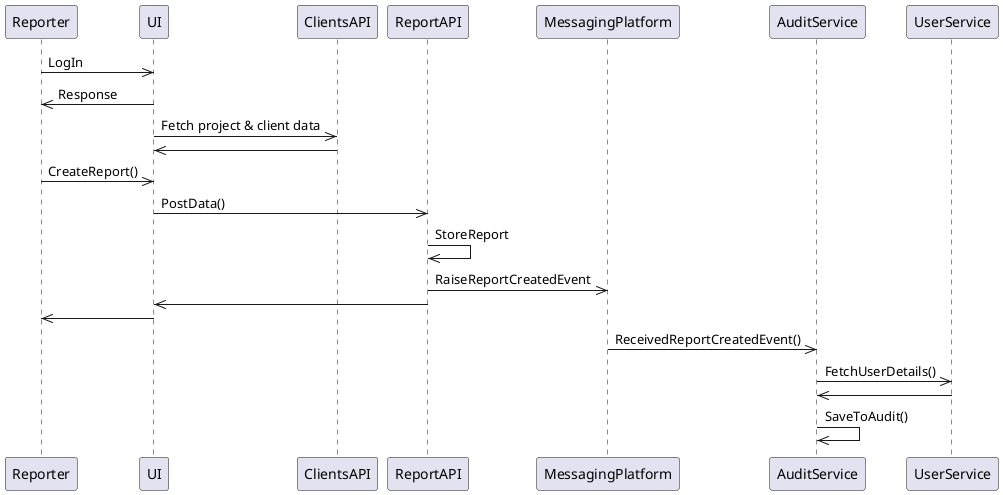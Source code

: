 @startuml Report Creation
Reporter->>UI: LogIn
UI->>Reporter: Response
UI->>ClientsAPI: Fetch project & client data
ClientsAPI->>UI: 
Reporter->>UI: CreateReport()
UI->>ReportAPI: PostData()
ReportAPI->>ReportAPI: StoreReport
ReportAPI->>MessagingPlatform: RaiseReportCreatedEvent
ReportAPI->>UI: 
UI->>Reporter: 
MessagingPlatform->>AuditService: ReceivedReportCreatedEvent()
AuditService->>UserService: FetchUserDetails()
UserService->>AuditService: 
AuditService->>AuditService: SaveToAudit()
